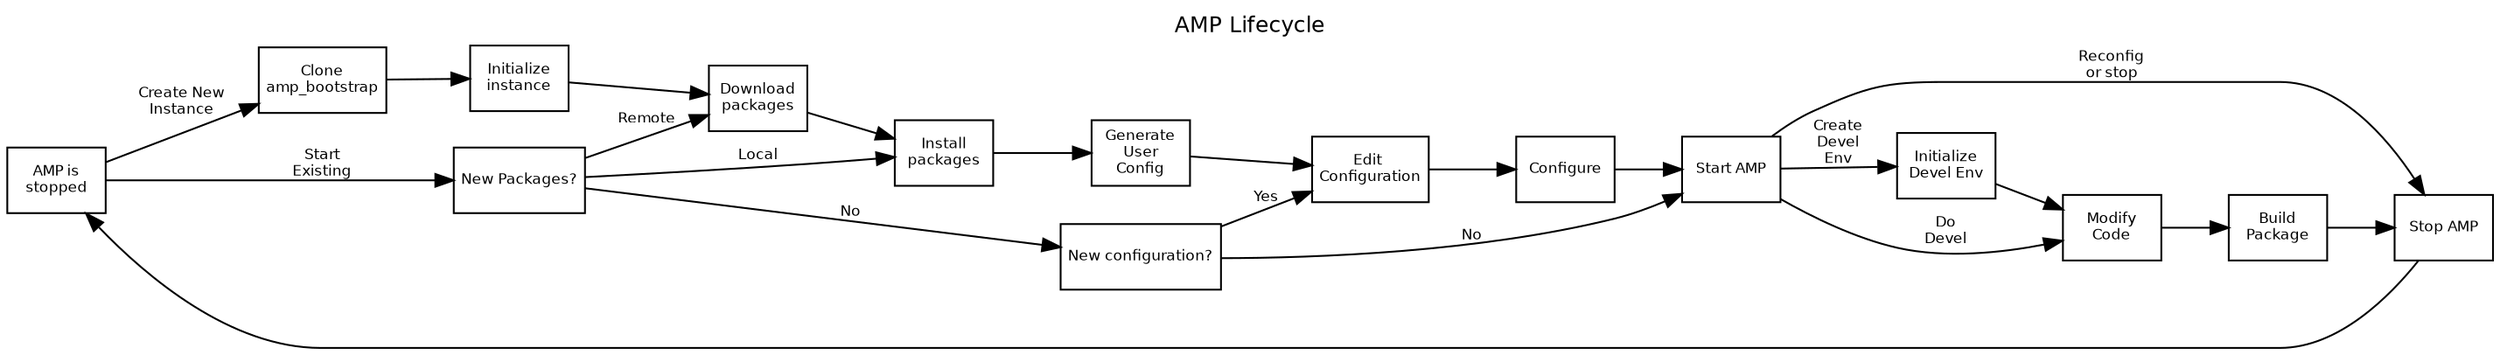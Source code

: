 digraph {
    label = "AMP Lifecycle";
    graph [
        labelloc = t,
        fontsize = 12,
        fontname = "Helvetica",
        rankdir = LR
    ];
    node [
        shape = "rectangle",
        fontname = "Helvetica",
        fontsize = 8,
        margin = 0.05,
    ];
    edge [
        fontname = "Helvetica",
        fontsize = 8,
    ];

    clone [label = "Clone\namp_bootstrap"];
    init [label = "Initialize\ninstance"];
    download [label = "Download\npackages"];
    install [label = "Install\npackages"];
    gen_user [label = "Generate\nUser\nConfig"];
    edit_config [label = "Edit \nConfiguration"];
    configure [label = "Configure"];
    stop [label = "Stop AMP"];
    start [label = "Start AMP"];
    stopped [label = "AMP is\nstopped"];

    q_new_packages [label="New Packages?"];
    q_new_config [label="New configuration?"];


    // normal operation
    stopped -> clone [label="Create New\nInstance"];
    clone -> init -> download -> install;
    install -> gen_user -> edit_config -> configure;
    configure -> start;

    // system startup
    stopped -> q_new_packages [label="Start\nExisting"];
    q_new_packages -> download [label="Remote"];
    q_new_packages -> install [label="Local"];
    q_new_packages -> q_new_config [label="No"];
    q_new_config -> edit_config [label="Yes"];
    q_new_config -> start [label="No"];
    
    start -> stop [label="Reconfig\nor stop"];
    stopped -> stop [dir=back];

    // initialize dev env
    init_dev [label="Initialize\nDevel Env"];
    start -> init_dev [label="Create\nDevel\nEnv"];
    init_dev -> modify_code;

    // do development    
    modify_code [label="Modify\nCode"];
    build_repository [label="Build\nPackage"];
    start -> modify_code [label="Do\nDevel"];
    modify_code -> build_repository;
    build_repository -> stop;



}